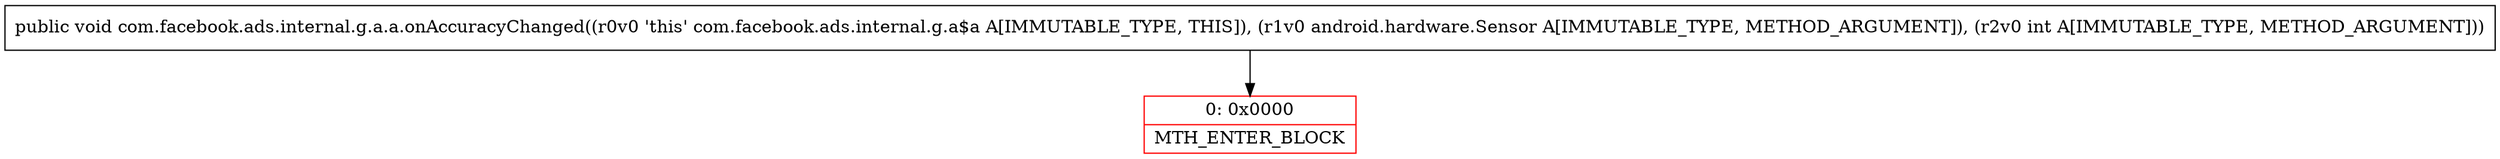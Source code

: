 digraph "CFG forcom.facebook.ads.internal.g.a.a.onAccuracyChanged(Landroid\/hardware\/Sensor;I)V" {
subgraph cluster_Region_185309989 {
label = "R(0)";
node [shape=record,color=blue];
}
Node_0 [shape=record,color=red,label="{0\:\ 0x0000|MTH_ENTER_BLOCK\l}"];
MethodNode[shape=record,label="{public void com.facebook.ads.internal.g.a.a.onAccuracyChanged((r0v0 'this' com.facebook.ads.internal.g.a$a A[IMMUTABLE_TYPE, THIS]), (r1v0 android.hardware.Sensor A[IMMUTABLE_TYPE, METHOD_ARGUMENT]), (r2v0 int A[IMMUTABLE_TYPE, METHOD_ARGUMENT])) }"];
MethodNode -> Node_0;
}

